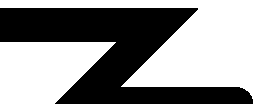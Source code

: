 beginfig(0)

z1=(0, cm);
z2=(2cm, cm);
z3=(cm, 0);
z4=(3cm, 0);

begingroup
	interim truecorners:=1;
	interim linejoin:=mitered;
	draw z1--z2--z3--z4 withpen pencircle scaled 1pc;
endgroup;
draw z1--z2--z3--z4 withcolor black;
draw z1 withpen hugepen withcolor black;
draw z2 withpen hugepen withcolor black;
draw z3 withpen hugepen withcolor black;
draw z4 withpen hugepen withcolor black;

%draw z3+1cm*up withpen nullpen;

endfig

